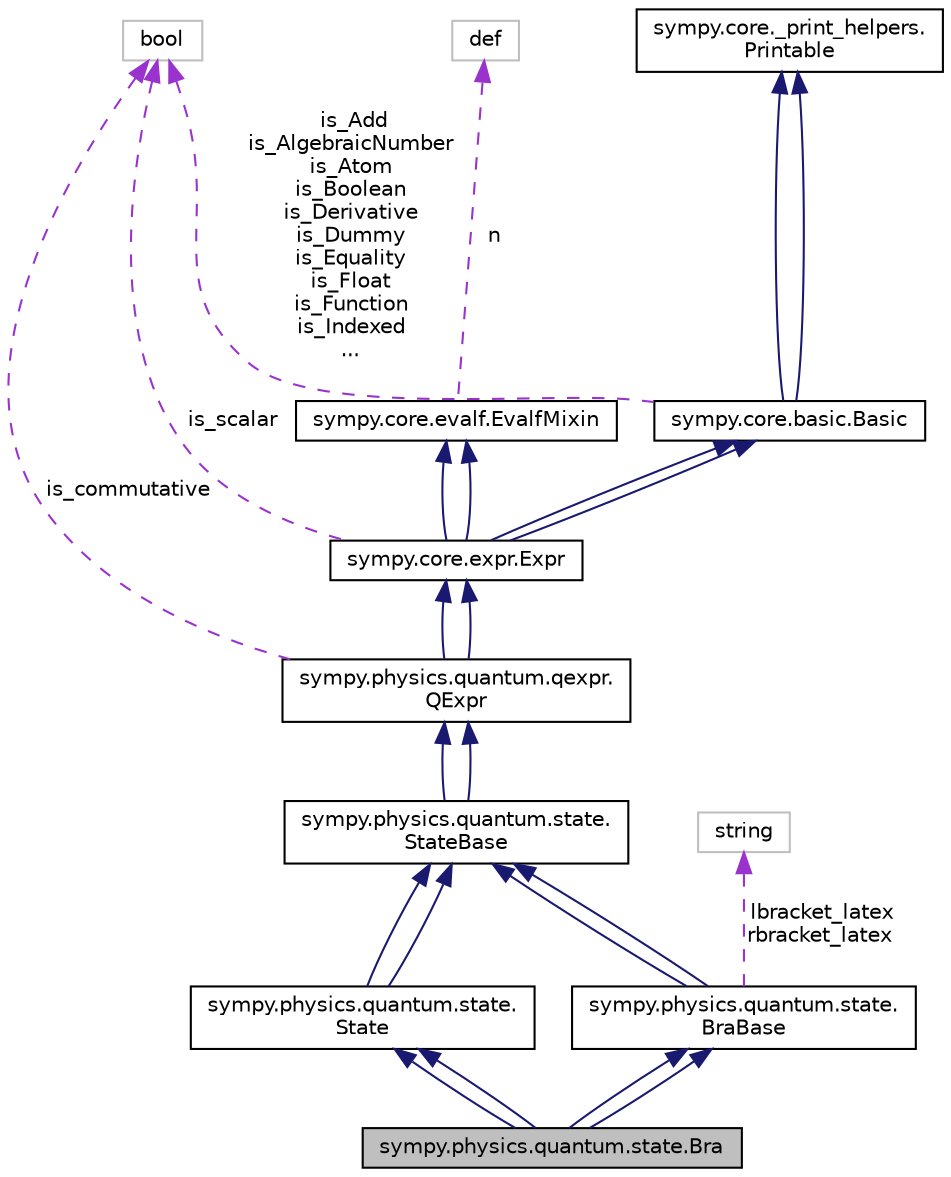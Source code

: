 digraph "sympy.physics.quantum.state.Bra"
{
 // LATEX_PDF_SIZE
  edge [fontname="Helvetica",fontsize="10",labelfontname="Helvetica",labelfontsize="10"];
  node [fontname="Helvetica",fontsize="10",shape=record];
  Node1 [label="sympy.physics.quantum.state.Bra",height=0.2,width=0.4,color="black", fillcolor="grey75", style="filled", fontcolor="black",tooltip=" "];
  Node2 -> Node1 [dir="back",color="midnightblue",fontsize="10",style="solid",fontname="Helvetica"];
  Node2 [label="sympy.physics.quantum.state.\lState",height=0.2,width=0.4,color="black", fillcolor="white", style="filled",URL="$classsympy_1_1physics_1_1quantum_1_1state_1_1State.html",tooltip=" "];
  Node3 -> Node2 [dir="back",color="midnightblue",fontsize="10",style="solid",fontname="Helvetica"];
  Node3 [label="sympy.physics.quantum.state.\lStateBase",height=0.2,width=0.4,color="black", fillcolor="white", style="filled",URL="$classsympy_1_1physics_1_1quantum_1_1state_1_1StateBase.html",tooltip=" "];
  Node4 -> Node3 [dir="back",color="midnightblue",fontsize="10",style="solid",fontname="Helvetica"];
  Node4 [label="sympy.physics.quantum.qexpr.\lQExpr",height=0.2,width=0.4,color="black", fillcolor="white", style="filled",URL="$classsympy_1_1physics_1_1quantum_1_1qexpr_1_1QExpr.html",tooltip=" "];
  Node5 -> Node4 [dir="back",color="midnightblue",fontsize="10",style="solid",fontname="Helvetica"];
  Node5 [label="sympy.core.expr.Expr",height=0.2,width=0.4,color="black", fillcolor="white", style="filled",URL="$classsympy_1_1core_1_1expr_1_1Expr.html",tooltip=" "];
  Node6 -> Node5 [dir="back",color="midnightblue",fontsize="10",style="solid",fontname="Helvetica"];
  Node6 [label="sympy.core.basic.Basic",height=0.2,width=0.4,color="black", fillcolor="white", style="filled",URL="$classsympy_1_1core_1_1basic_1_1Basic.html",tooltip=" "];
  Node7 -> Node6 [dir="back",color="midnightblue",fontsize="10",style="solid",fontname="Helvetica"];
  Node7 [label="sympy.core._print_helpers.\lPrintable",height=0.2,width=0.4,color="black", fillcolor="white", style="filled",URL="$classsympy_1_1core_1_1__print__helpers_1_1Printable.html",tooltip=" "];
  Node7 -> Node6 [dir="back",color="midnightblue",fontsize="10",style="solid",fontname="Helvetica"];
  Node8 -> Node6 [dir="back",color="darkorchid3",fontsize="10",style="dashed",label=" is_Add\nis_AlgebraicNumber\nis_Atom\nis_Boolean\nis_Derivative\nis_Dummy\nis_Equality\nis_Float\nis_Function\nis_Indexed\n..." ,fontname="Helvetica"];
  Node8 [label="bool",height=0.2,width=0.4,color="grey75", fillcolor="white", style="filled",tooltip=" "];
  Node9 -> Node5 [dir="back",color="midnightblue",fontsize="10",style="solid",fontname="Helvetica"];
  Node9 [label="sympy.core.evalf.EvalfMixin",height=0.2,width=0.4,color="black", fillcolor="white", style="filled",URL="$classsympy_1_1core_1_1evalf_1_1EvalfMixin.html",tooltip=" "];
  Node10 -> Node9 [dir="back",color="darkorchid3",fontsize="10",style="dashed",label=" n" ,fontname="Helvetica"];
  Node10 [label="def",height=0.2,width=0.4,color="grey75", fillcolor="white", style="filled",tooltip=" "];
  Node6 -> Node5 [dir="back",color="midnightblue",fontsize="10",style="solid",fontname="Helvetica"];
  Node9 -> Node5 [dir="back",color="midnightblue",fontsize="10",style="solid",fontname="Helvetica"];
  Node8 -> Node5 [dir="back",color="darkorchid3",fontsize="10",style="dashed",label=" is_scalar" ,fontname="Helvetica"];
  Node5 -> Node4 [dir="back",color="midnightblue",fontsize="10",style="solid",fontname="Helvetica"];
  Node8 -> Node4 [dir="back",color="darkorchid3",fontsize="10",style="dashed",label=" is_commutative" ,fontname="Helvetica"];
  Node4 -> Node3 [dir="back",color="midnightblue",fontsize="10",style="solid",fontname="Helvetica"];
  Node3 -> Node2 [dir="back",color="midnightblue",fontsize="10",style="solid",fontname="Helvetica"];
  Node11 -> Node1 [dir="back",color="midnightblue",fontsize="10",style="solid",fontname="Helvetica"];
  Node11 [label="sympy.physics.quantum.state.\lBraBase",height=0.2,width=0.4,color="black", fillcolor="white", style="filled",URL="$classsympy_1_1physics_1_1quantum_1_1state_1_1BraBase.html",tooltip=" "];
  Node3 -> Node11 [dir="back",color="midnightblue",fontsize="10",style="solid",fontname="Helvetica"];
  Node3 -> Node11 [dir="back",color="midnightblue",fontsize="10",style="solid",fontname="Helvetica"];
  Node12 -> Node11 [dir="back",color="darkorchid3",fontsize="10",style="dashed",label=" lbracket_latex\nrbracket_latex" ,fontname="Helvetica"];
  Node12 [label="string",height=0.2,width=0.4,color="grey75", fillcolor="white", style="filled",tooltip=" "];
  Node2 -> Node1 [dir="back",color="midnightblue",fontsize="10",style="solid",fontname="Helvetica"];
  Node11 -> Node1 [dir="back",color="midnightblue",fontsize="10",style="solid",fontname="Helvetica"];
}

